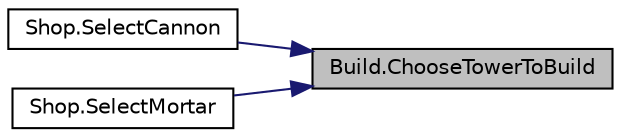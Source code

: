 digraph "Build.ChooseTowerToBuild"
{
 // LATEX_PDF_SIZE
  edge [fontname="Helvetica",fontsize="10",labelfontname="Helvetica",labelfontsize="10"];
  node [fontname="Helvetica",fontsize="10",shape=record];
  rankdir="RL";
  Node1 [label="Build.ChooseTowerToBuild",height=0.2,width=0.4,color="black", fillcolor="grey75", style="filled", fontcolor="black",tooltip=" "];
  Node1 -> Node2 [dir="back",color="midnightblue",fontsize="10",style="solid",fontname="Helvetica"];
  Node2 [label="Shop.SelectCannon",height=0.2,width=0.4,color="black", fillcolor="white", style="filled",URL="$class_shop.html#a97404e9d4c2065fc6d6b478a42e6d679",tooltip="Функция выбора Башни 1"];
  Node1 -> Node3 [dir="back",color="midnightblue",fontsize="10",style="solid",fontname="Helvetica"];
  Node3 [label="Shop.SelectMortar",height=0.2,width=0.4,color="black", fillcolor="white", style="filled",URL="$class_shop.html#acdb3964548d987970f2707f51ee94759",tooltip="Функция выбора Башни 2"];
}
